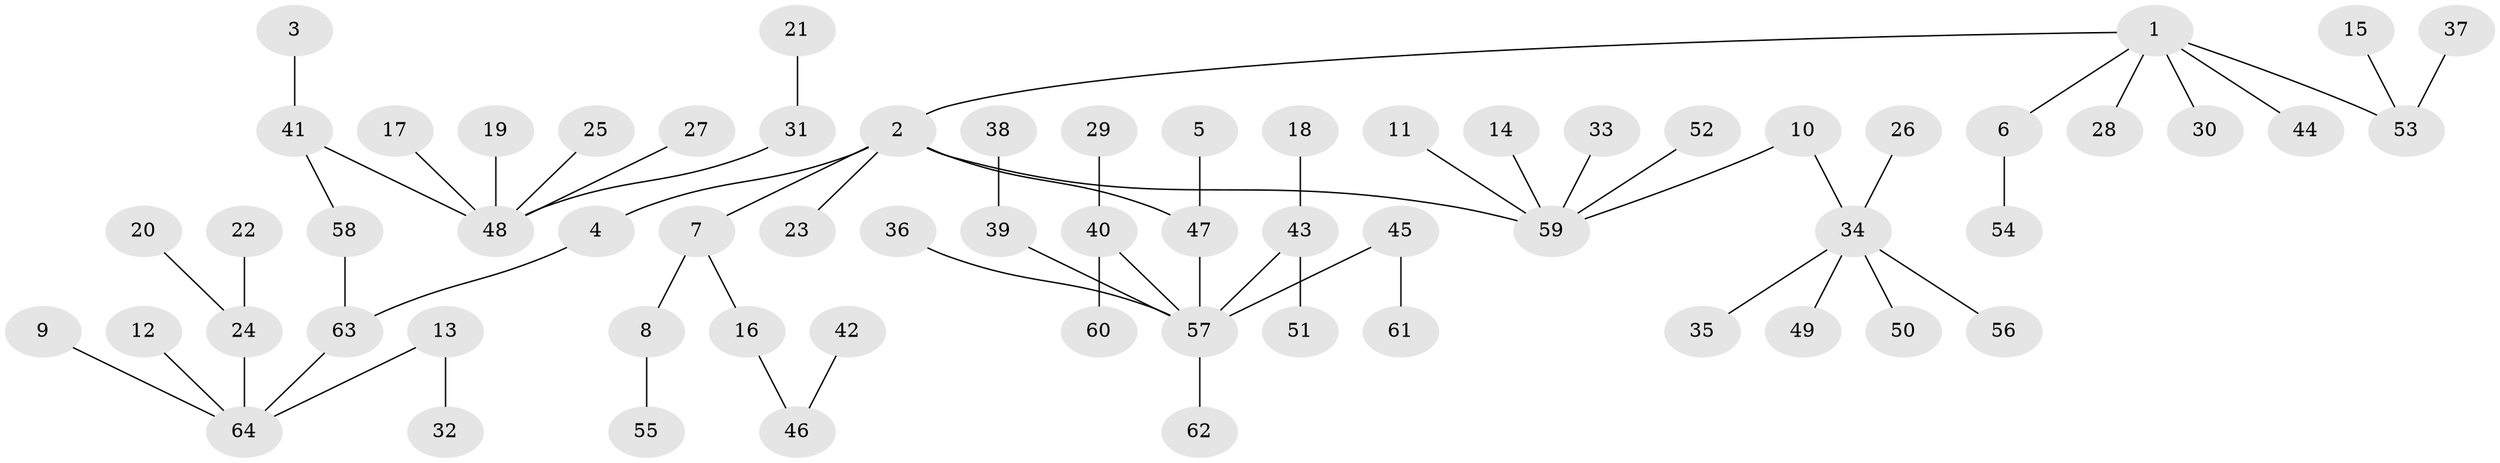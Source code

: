 // original degree distribution, {3: 0.109375, 4: 0.0859375, 5: 0.046875, 2: 0.21875, 8: 0.0078125, 1: 0.5234375, 7: 0.0078125}
// Generated by graph-tools (version 1.1) at 2025/50/03/09/25 03:50:26]
// undirected, 64 vertices, 63 edges
graph export_dot {
graph [start="1"]
  node [color=gray90,style=filled];
  1;
  2;
  3;
  4;
  5;
  6;
  7;
  8;
  9;
  10;
  11;
  12;
  13;
  14;
  15;
  16;
  17;
  18;
  19;
  20;
  21;
  22;
  23;
  24;
  25;
  26;
  27;
  28;
  29;
  30;
  31;
  32;
  33;
  34;
  35;
  36;
  37;
  38;
  39;
  40;
  41;
  42;
  43;
  44;
  45;
  46;
  47;
  48;
  49;
  50;
  51;
  52;
  53;
  54;
  55;
  56;
  57;
  58;
  59;
  60;
  61;
  62;
  63;
  64;
  1 -- 2 [weight=1.0];
  1 -- 6 [weight=1.0];
  1 -- 28 [weight=1.0];
  1 -- 30 [weight=1.0];
  1 -- 44 [weight=1.0];
  1 -- 53 [weight=1.0];
  2 -- 4 [weight=1.0];
  2 -- 7 [weight=1.0];
  2 -- 23 [weight=1.0];
  2 -- 47 [weight=1.0];
  2 -- 59 [weight=1.0];
  3 -- 41 [weight=1.0];
  4 -- 63 [weight=1.0];
  5 -- 47 [weight=1.0];
  6 -- 54 [weight=1.0];
  7 -- 8 [weight=1.0];
  7 -- 16 [weight=1.0];
  8 -- 55 [weight=1.0];
  9 -- 64 [weight=1.0];
  10 -- 34 [weight=1.0];
  10 -- 59 [weight=1.0];
  11 -- 59 [weight=1.0];
  12 -- 64 [weight=1.0];
  13 -- 32 [weight=1.0];
  13 -- 64 [weight=1.0];
  14 -- 59 [weight=1.0];
  15 -- 53 [weight=1.0];
  16 -- 46 [weight=1.0];
  17 -- 48 [weight=1.0];
  18 -- 43 [weight=1.0];
  19 -- 48 [weight=1.0];
  20 -- 24 [weight=1.0];
  21 -- 31 [weight=1.0];
  22 -- 24 [weight=1.0];
  24 -- 64 [weight=1.0];
  25 -- 48 [weight=1.0];
  26 -- 34 [weight=1.0];
  27 -- 48 [weight=1.0];
  29 -- 40 [weight=1.0];
  31 -- 48 [weight=1.0];
  33 -- 59 [weight=1.0];
  34 -- 35 [weight=1.0];
  34 -- 49 [weight=1.0];
  34 -- 50 [weight=1.0];
  34 -- 56 [weight=1.0];
  36 -- 57 [weight=1.0];
  37 -- 53 [weight=1.0];
  38 -- 39 [weight=1.0];
  39 -- 57 [weight=1.0];
  40 -- 57 [weight=1.0];
  40 -- 60 [weight=1.0];
  41 -- 48 [weight=1.0];
  41 -- 58 [weight=1.0];
  42 -- 46 [weight=1.0];
  43 -- 51 [weight=1.0];
  43 -- 57 [weight=1.0];
  45 -- 57 [weight=1.0];
  45 -- 61 [weight=1.0];
  47 -- 57 [weight=1.0];
  52 -- 59 [weight=1.0];
  57 -- 62 [weight=1.0];
  58 -- 63 [weight=1.0];
  63 -- 64 [weight=1.0];
}
